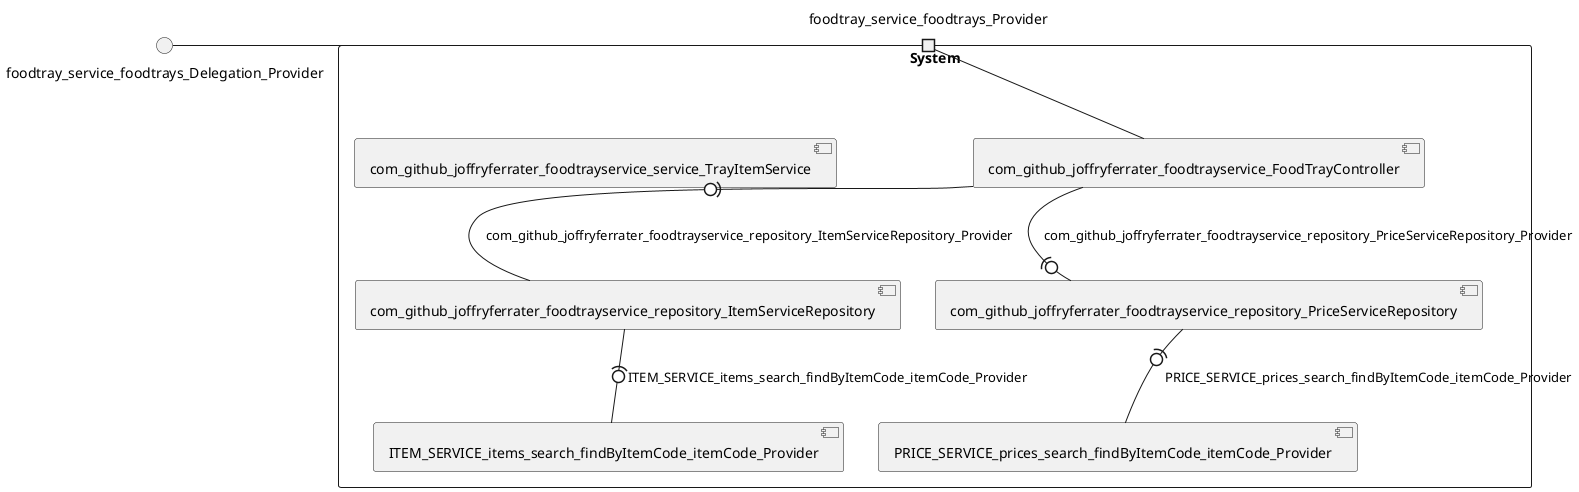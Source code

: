 @startuml
skinparam fixCircleLabelOverlapping true
skinparam componentStyle uml2
() foodtray_service_foodtrays_Delegation_Provider
rectangle System {
[ITEM_SERVICE_items_search_findByItemCode_itemCode_Provider] [[jferrater-tap-and-eat-microservices.repository#_9vwG4jfyEe-nWoxqrpLLqA]]
[PRICE_SERVICE_prices_search_findByItemCode_itemCode_Provider] [[jferrater-tap-and-eat-microservices.repository#_9vwG4jfyEe-nWoxqrpLLqA]]
[com_github_joffryferrater_foodtrayservice_FoodTrayController] [[jferrater-tap-and-eat-microservices.repository#_9vwG4jfyEe-nWoxqrpLLqA]]
[com_github_joffryferrater_foodtrayservice_repository_ItemServiceRepository] [[jferrater-tap-and-eat-microservices.repository#_9vwG4jfyEe-nWoxqrpLLqA]]
[com_github_joffryferrater_foodtrayservice_repository_PriceServiceRepository] [[jferrater-tap-and-eat-microservices.repository#_9vwG4jfyEe-nWoxqrpLLqA]]
[com_github_joffryferrater_foodtrayservice_service_TrayItemService] [[jferrater-tap-and-eat-microservices.repository#_9vwG4jfyEe-nWoxqrpLLqA]]
[com_github_joffryferrater_foodtrayservice_repository_ItemServiceRepository] -(0- [ITEM_SERVICE_items_search_findByItemCode_itemCode_Provider] : ITEM_SERVICE_items_search_findByItemCode_itemCode_Provider
[com_github_joffryferrater_foodtrayservice_repository_PriceServiceRepository] -(0- [PRICE_SERVICE_prices_search_findByItemCode_itemCode_Provider] : PRICE_SERVICE_prices_search_findByItemCode_itemCode_Provider
[com_github_joffryferrater_foodtrayservice_FoodTrayController] -(0- [com_github_joffryferrater_foodtrayservice_repository_ItemServiceRepository] : com_github_joffryferrater_foodtrayservice_repository_ItemServiceRepository_Provider
[com_github_joffryferrater_foodtrayservice_FoodTrayController] -(0- [com_github_joffryferrater_foodtrayservice_repository_PriceServiceRepository] : com_github_joffryferrater_foodtrayservice_repository_PriceServiceRepository_Provider
port foodtray_service_foodtrays_Provider
foodtray_service_foodtrays_Delegation_Provider - foodtray_service_foodtrays_Provider
foodtray_service_foodtrays_Provider - [com_github_joffryferrater_foodtrayservice_FoodTrayController]
}

@enduml
